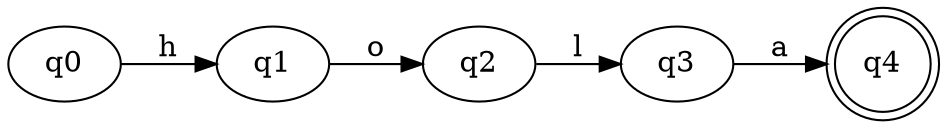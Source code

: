 digraph G {
rankdir=LR;
q0 -> q1 [label="h"];
q1 -> q2 [label="o"];
q2 -> q3 [label="l"];
q3 -> q4 [label="a"];
q4 [shape=doublecircle];
}